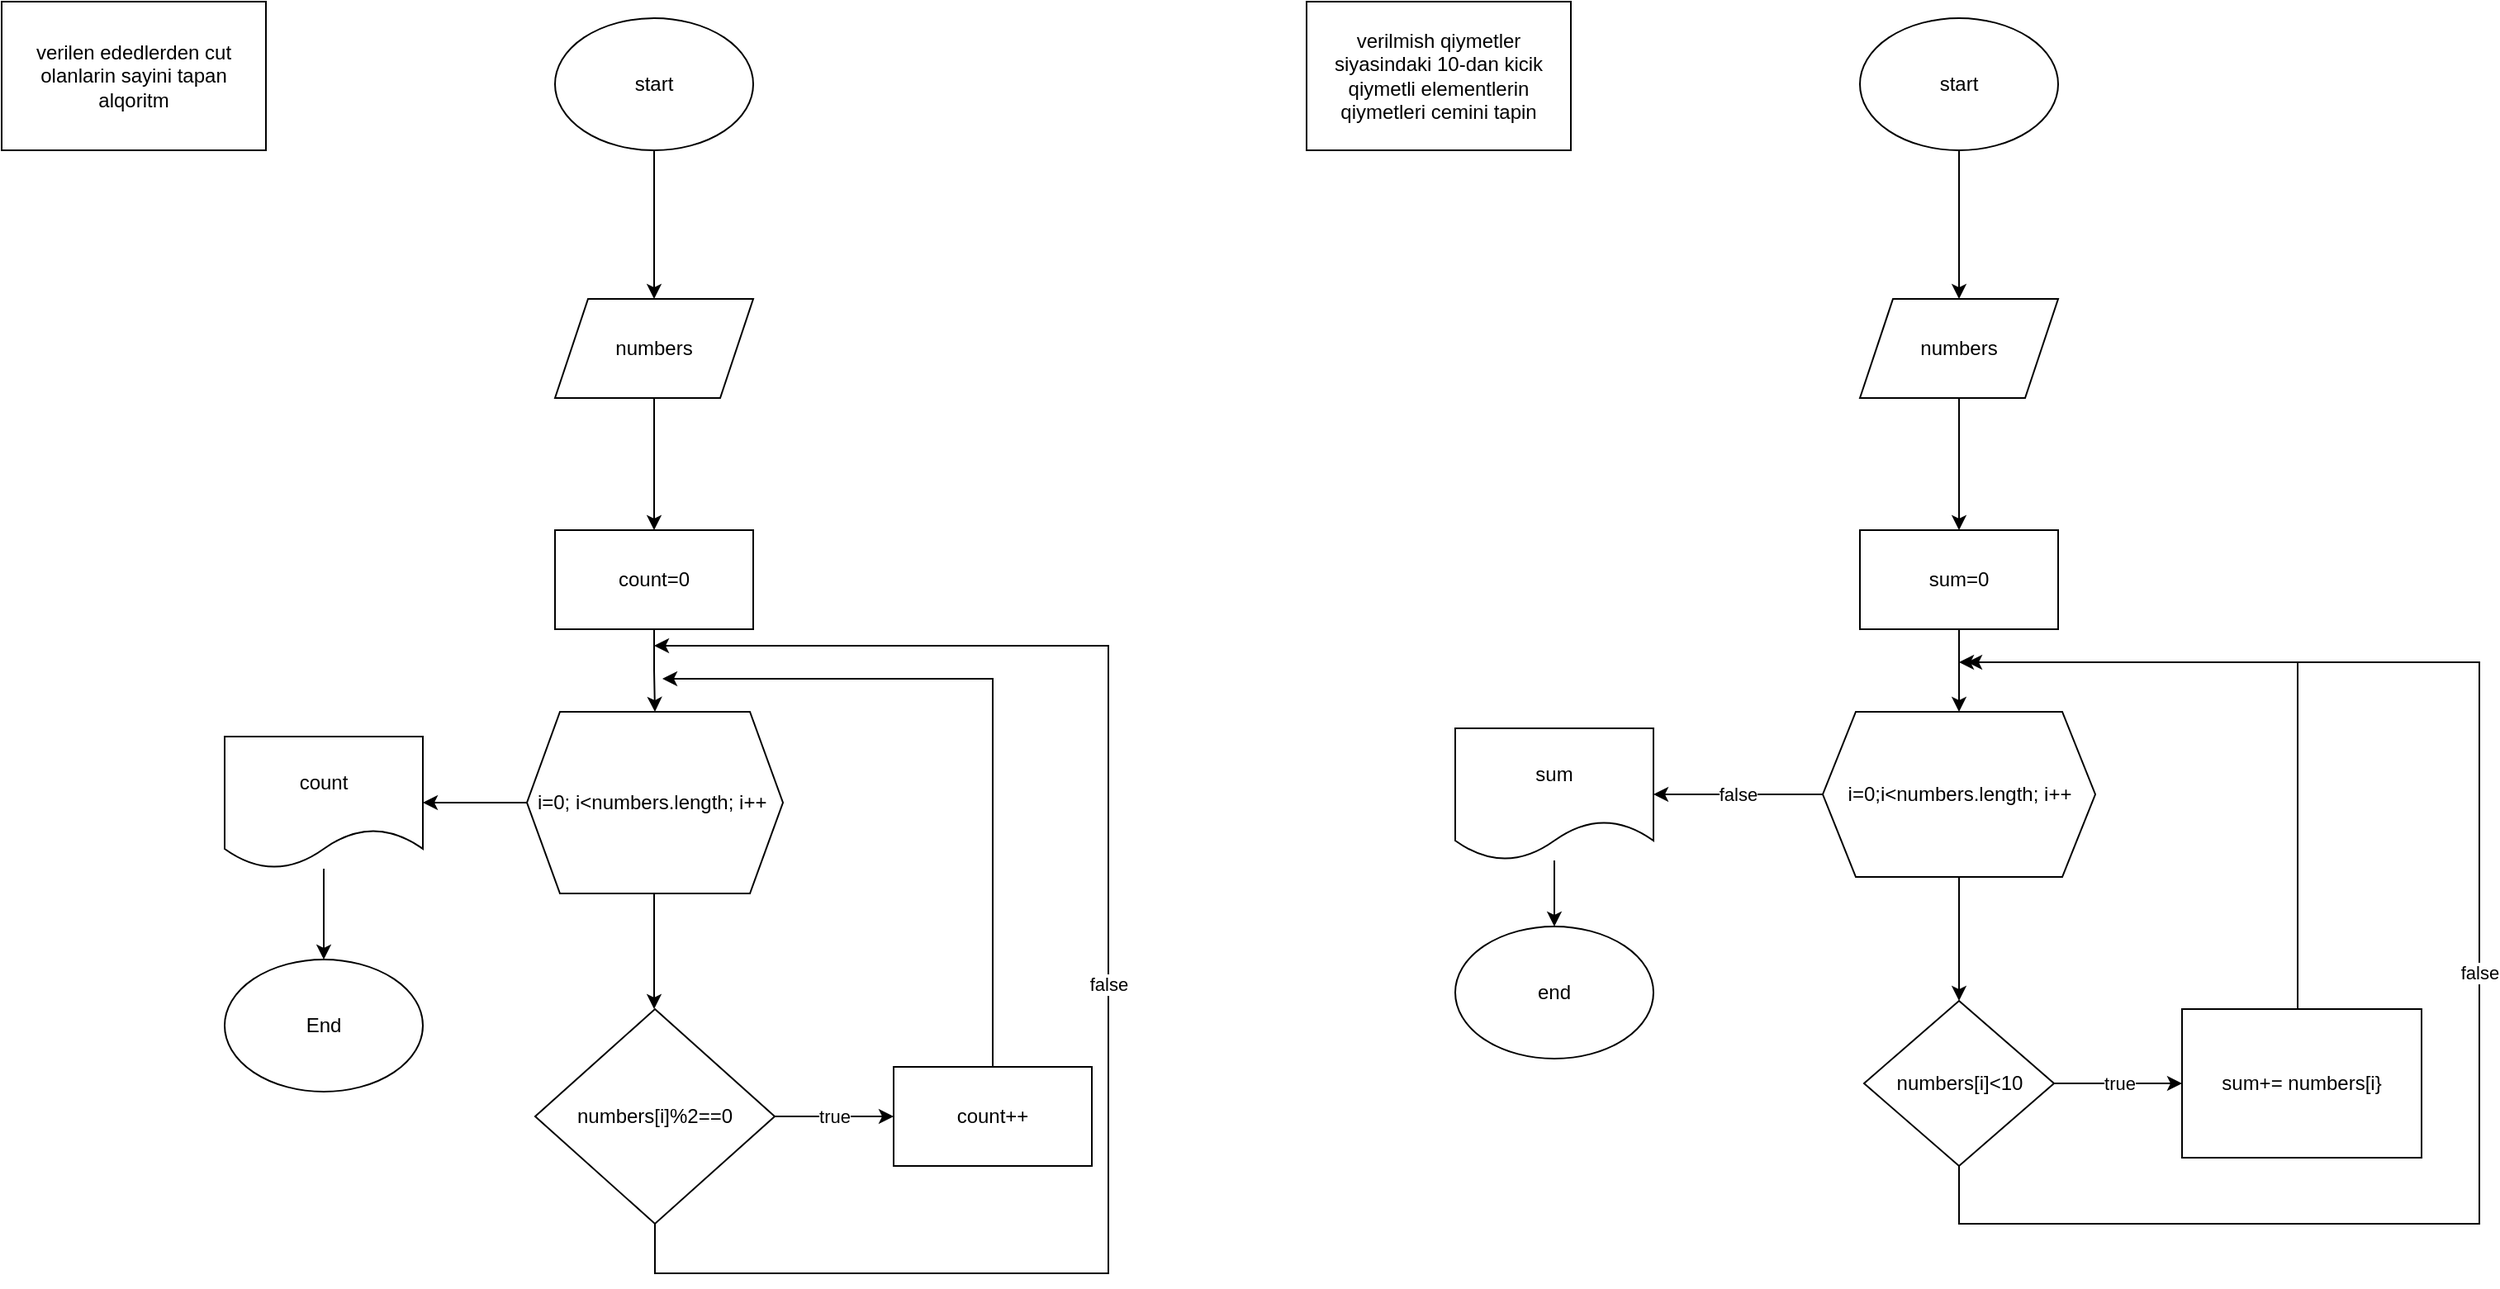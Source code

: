 <mxfile version="20.8.5" type="device"><diagram id="HdHPLwzD0KmmBEWbyNNI" name="Page-1"><mxGraphModel dx="1434" dy="796" grid="1" gridSize="10" guides="1" tooltips="1" connect="1" arrows="1" fold="1" page="1" pageScale="1" pageWidth="850" pageHeight="1100" math="0" shadow="0"><root><mxCell id="0"/><mxCell id="1" parent="0"/><mxCell id="YlSoVyzNwSDnEmzkEIRS-3" value="" style="edgeStyle=orthogonalEdgeStyle;rounded=0;orthogonalLoop=1;jettySize=auto;html=1;" edge="1" parent="1" source="YlSoVyzNwSDnEmzkEIRS-1" target="YlSoVyzNwSDnEmzkEIRS-2"><mxGeometry relative="1" as="geometry"/></mxCell><mxCell id="YlSoVyzNwSDnEmzkEIRS-1" value="start" style="ellipse;whiteSpace=wrap;html=1;" vertex="1" parent="1"><mxGeometry x="365" y="20" width="120" height="80" as="geometry"/></mxCell><mxCell id="YlSoVyzNwSDnEmzkEIRS-5" value="" style="edgeStyle=orthogonalEdgeStyle;rounded=0;orthogonalLoop=1;jettySize=auto;html=1;" edge="1" parent="1" source="YlSoVyzNwSDnEmzkEIRS-2" target="YlSoVyzNwSDnEmzkEIRS-4"><mxGeometry relative="1" as="geometry"/></mxCell><mxCell id="YlSoVyzNwSDnEmzkEIRS-2" value="numbers" style="shape=parallelogram;perimeter=parallelogramPerimeter;whiteSpace=wrap;html=1;fixedSize=1;" vertex="1" parent="1"><mxGeometry x="365" y="190" width="120" height="60" as="geometry"/></mxCell><mxCell id="YlSoVyzNwSDnEmzkEIRS-9" value="" style="edgeStyle=orthogonalEdgeStyle;rounded=0;orthogonalLoop=1;jettySize=auto;html=1;" edge="1" parent="1" source="YlSoVyzNwSDnEmzkEIRS-4" target="YlSoVyzNwSDnEmzkEIRS-8"><mxGeometry relative="1" as="geometry"/></mxCell><mxCell id="YlSoVyzNwSDnEmzkEIRS-4" value="count=0" style="whiteSpace=wrap;html=1;" vertex="1" parent="1"><mxGeometry x="365" y="330" width="120" height="60" as="geometry"/></mxCell><mxCell id="YlSoVyzNwSDnEmzkEIRS-16" value="" style="edgeStyle=orthogonalEdgeStyle;rounded=0;orthogonalLoop=1;jettySize=auto;html=1;" edge="1" parent="1" source="YlSoVyzNwSDnEmzkEIRS-8"><mxGeometry relative="1" as="geometry"><mxPoint x="425" y="620" as="targetPoint"/></mxGeometry></mxCell><mxCell id="YlSoVyzNwSDnEmzkEIRS-34" value="" style="edgeStyle=orthogonalEdgeStyle;rounded=0;orthogonalLoop=1;jettySize=auto;html=1;" edge="1" parent="1" source="YlSoVyzNwSDnEmzkEIRS-8" target="YlSoVyzNwSDnEmzkEIRS-26"><mxGeometry relative="1" as="geometry"/></mxCell><mxCell id="YlSoVyzNwSDnEmzkEIRS-8" value="i=0; i&amp;lt;numbers.length; i++&amp;nbsp;" style="shape=hexagon;perimeter=hexagonPerimeter2;whiteSpace=wrap;html=1;fixedSize=1;" vertex="1" parent="1"><mxGeometry x="348" y="440" width="155" height="110" as="geometry"/></mxCell><mxCell id="YlSoVyzNwSDnEmzkEIRS-32" style="edgeStyle=orthogonalEdgeStyle;rounded=0;orthogonalLoop=1;jettySize=auto;html=1;" edge="1" parent="1" source="YlSoVyzNwSDnEmzkEIRS-18"><mxGeometry relative="1" as="geometry"><mxPoint x="430" y="420" as="targetPoint"/><Array as="points"><mxPoint x="630" y="420"/></Array></mxGeometry></mxCell><mxCell id="YlSoVyzNwSDnEmzkEIRS-18" value="count++" style="whiteSpace=wrap;html=1;" vertex="1" parent="1"><mxGeometry x="570" y="655" width="120" height="60" as="geometry"/></mxCell><mxCell id="YlSoVyzNwSDnEmzkEIRS-31" value="" style="edgeStyle=orthogonalEdgeStyle;rounded=0;orthogonalLoop=1;jettySize=auto;html=1;" edge="1" parent="1" source="YlSoVyzNwSDnEmzkEIRS-26" target="YlSoVyzNwSDnEmzkEIRS-30"><mxGeometry relative="1" as="geometry"/></mxCell><mxCell id="YlSoVyzNwSDnEmzkEIRS-26" value="count" style="shape=document;whiteSpace=wrap;html=1;boundedLbl=1;" vertex="1" parent="1"><mxGeometry x="165" y="455" width="120" height="80" as="geometry"/></mxCell><mxCell id="YlSoVyzNwSDnEmzkEIRS-30" value="End" style="ellipse;whiteSpace=wrap;html=1;" vertex="1" parent="1"><mxGeometry x="165" y="590" width="120" height="80" as="geometry"/></mxCell><mxCell id="YlSoVyzNwSDnEmzkEIRS-35" value="verilen ededlerden cut olanlarin sayini tapan alqoritm" style="rounded=0;whiteSpace=wrap;html=1;" vertex="1" parent="1"><mxGeometry x="30" y="10" width="160" height="90" as="geometry"/></mxCell><mxCell id="YlSoVyzNwSDnEmzkEIRS-38" value="false" style="edgeStyle=orthogonalEdgeStyle;rounded=0;orthogonalLoop=1;jettySize=auto;html=1;" edge="1" parent="1" source="YlSoVyzNwSDnEmzkEIRS-36"><mxGeometry relative="1" as="geometry"><mxPoint x="425" y="400" as="targetPoint"/><Array as="points"><mxPoint x="425" y="780"/><mxPoint x="700" y="780"/><mxPoint x="700" y="400"/></Array></mxGeometry></mxCell><mxCell id="YlSoVyzNwSDnEmzkEIRS-41" value="true" style="edgeStyle=orthogonalEdgeStyle;rounded=0;orthogonalLoop=1;jettySize=auto;html=1;" edge="1" parent="1" source="YlSoVyzNwSDnEmzkEIRS-36" target="YlSoVyzNwSDnEmzkEIRS-18"><mxGeometry relative="1" as="geometry"/></mxCell><mxCell id="YlSoVyzNwSDnEmzkEIRS-36" value="numbers[i]%2==0" style="rhombus;whiteSpace=wrap;html=1;" vertex="1" parent="1"><mxGeometry x="353" y="620" width="145" height="130" as="geometry"/></mxCell><mxCell id="YlSoVyzNwSDnEmzkEIRS-42" value="" style="edgeStyle=orthogonalEdgeStyle;rounded=0;orthogonalLoop=1;jettySize=auto;html=1;" edge="1" parent="1" source="YlSoVyzNwSDnEmzkEIRS-43" target="YlSoVyzNwSDnEmzkEIRS-45"><mxGeometry relative="1" as="geometry"/></mxCell><mxCell id="YlSoVyzNwSDnEmzkEIRS-43" value="start" style="ellipse;whiteSpace=wrap;html=1;" vertex="1" parent="1"><mxGeometry x="1155" y="20" width="120" height="80" as="geometry"/></mxCell><mxCell id="YlSoVyzNwSDnEmzkEIRS-44" value="" style="edgeStyle=orthogonalEdgeStyle;rounded=0;orthogonalLoop=1;jettySize=auto;html=1;" edge="1" parent="1" source="YlSoVyzNwSDnEmzkEIRS-45" target="YlSoVyzNwSDnEmzkEIRS-47"><mxGeometry relative="1" as="geometry"/></mxCell><mxCell id="YlSoVyzNwSDnEmzkEIRS-45" value="numbers" style="shape=parallelogram;perimeter=parallelogramPerimeter;whiteSpace=wrap;html=1;fixedSize=1;" vertex="1" parent="1"><mxGeometry x="1155" y="190" width="120" height="60" as="geometry"/></mxCell><mxCell id="YlSoVyzNwSDnEmzkEIRS-61" value="" style="edgeStyle=orthogonalEdgeStyle;rounded=0;orthogonalLoop=1;jettySize=auto;html=1;" edge="1" parent="1" source="YlSoVyzNwSDnEmzkEIRS-47" target="YlSoVyzNwSDnEmzkEIRS-60"><mxGeometry relative="1" as="geometry"/></mxCell><mxCell id="YlSoVyzNwSDnEmzkEIRS-47" value="sum=0&lt;br&gt;" style="whiteSpace=wrap;html=1;" vertex="1" parent="1"><mxGeometry x="1155" y="330" width="120" height="60" as="geometry"/></mxCell><mxCell id="YlSoVyzNwSDnEmzkEIRS-56" value="verilmish qiymetler siyasindaki 10-dan kicik qiymetli elementlerin qiymetleri cemini tapin" style="rounded=0;whiteSpace=wrap;html=1;" vertex="1" parent="1"><mxGeometry x="820" y="10" width="160" height="90" as="geometry"/></mxCell><mxCell id="YlSoVyzNwSDnEmzkEIRS-70" value="false" style="edgeStyle=orthogonalEdgeStyle;rounded=0;orthogonalLoop=1;jettySize=auto;html=1;" edge="1" parent="1" source="YlSoVyzNwSDnEmzkEIRS-60" target="YlSoVyzNwSDnEmzkEIRS-69"><mxGeometry relative="1" as="geometry"/></mxCell><mxCell id="YlSoVyzNwSDnEmzkEIRS-75" value="" style="edgeStyle=orthogonalEdgeStyle;rounded=0;orthogonalLoop=1;jettySize=auto;html=1;" edge="1" parent="1" source="YlSoVyzNwSDnEmzkEIRS-60" target="YlSoVyzNwSDnEmzkEIRS-74"><mxGeometry relative="1" as="geometry"/></mxCell><mxCell id="YlSoVyzNwSDnEmzkEIRS-60" value="i=0;i&amp;lt;numbers.length; i++" style="shape=hexagon;perimeter=hexagonPerimeter2;whiteSpace=wrap;html=1;fixedSize=1;" vertex="1" parent="1"><mxGeometry x="1132.5" y="440" width="165" height="100" as="geometry"/></mxCell><mxCell id="YlSoVyzNwSDnEmzkEIRS-78" style="edgeStyle=orthogonalEdgeStyle;rounded=0;orthogonalLoop=1;jettySize=auto;html=1;" edge="1" parent="1" source="YlSoVyzNwSDnEmzkEIRS-66"><mxGeometry relative="1" as="geometry"><mxPoint x="1220" y="410" as="targetPoint"/><Array as="points"><mxPoint x="1420" y="410"/></Array></mxGeometry></mxCell><mxCell id="YlSoVyzNwSDnEmzkEIRS-66" value="sum+= numbers[i}" style="whiteSpace=wrap;html=1;" vertex="1" parent="1"><mxGeometry x="1350" y="620" width="145" height="90" as="geometry"/></mxCell><mxCell id="YlSoVyzNwSDnEmzkEIRS-81" value="" style="edgeStyle=orthogonalEdgeStyle;rounded=0;orthogonalLoop=1;jettySize=auto;html=1;" edge="1" parent="1" source="YlSoVyzNwSDnEmzkEIRS-69" target="YlSoVyzNwSDnEmzkEIRS-71"><mxGeometry relative="1" as="geometry"/></mxCell><mxCell id="YlSoVyzNwSDnEmzkEIRS-69" value="sum" style="shape=document;whiteSpace=wrap;html=1;boundedLbl=1;" vertex="1" parent="1"><mxGeometry x="910" y="450" width="120" height="80" as="geometry"/></mxCell><mxCell id="YlSoVyzNwSDnEmzkEIRS-71" value="end" style="ellipse;whiteSpace=wrap;html=1;" vertex="1" parent="1"><mxGeometry x="910" y="570" width="120" height="80" as="geometry"/></mxCell><mxCell id="YlSoVyzNwSDnEmzkEIRS-77" value="true" style="edgeStyle=orthogonalEdgeStyle;rounded=0;orthogonalLoop=1;jettySize=auto;html=1;" edge="1" parent="1" source="YlSoVyzNwSDnEmzkEIRS-74" target="YlSoVyzNwSDnEmzkEIRS-66"><mxGeometry relative="1" as="geometry"/></mxCell><mxCell id="YlSoVyzNwSDnEmzkEIRS-80" value="false" style="edgeStyle=orthogonalEdgeStyle;rounded=0;orthogonalLoop=1;jettySize=auto;html=1;" edge="1" parent="1" source="YlSoVyzNwSDnEmzkEIRS-74"><mxGeometry relative="1" as="geometry"><mxPoint x="1215" y="410" as="targetPoint"/><Array as="points"><mxPoint x="1215" y="750"/><mxPoint x="1530" y="750"/><mxPoint x="1530" y="410"/></Array></mxGeometry></mxCell><mxCell id="YlSoVyzNwSDnEmzkEIRS-74" value="numbers[i]&amp;lt;10" style="rhombus;whiteSpace=wrap;html=1;" vertex="1" parent="1"><mxGeometry x="1157.5" y="615" width="115" height="100" as="geometry"/></mxCell></root></mxGraphModel></diagram></mxfile>